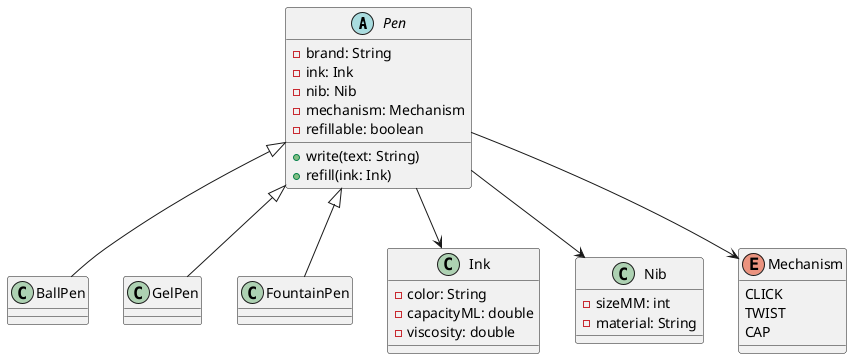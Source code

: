 @startuml
abstract class Pen{
    - brand: String
    - ink: Ink
    - nib: Nib
    - mechanism: Mechanism
    - refillable: boolean
    + write(text: String)
    + refill(ink: Ink)
}

class BallPen
class GelPen
class FountainPen

class Ink{
    - color: String
    - capacityML: double
    - viscosity: double
}

class Nib{
    - sizeMM: int
    - material: String
}

enum Mechanism{
    CLICK
    TWIST
    CAP
}

Pen <|-- BallPen
Pen <|-- GelPen
Pen <|-- FountainPen

Pen --> Ink
Pen --> Nib
Pen --> Mechanism

@enduml
